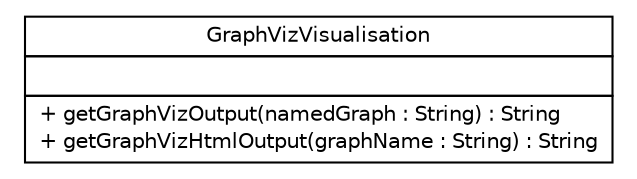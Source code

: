 #!/usr/local/bin/dot
#
# Class diagram 
# Generated by UMLGraph version R5_6_6-6-g3bdff0 (http://www.umlgraph.org/)
#

digraph G {
	edge [fontname="Helvetica",fontsize=10,labelfontname="Helvetica",labelfontsize=10];
	node [fontname="Helvetica",fontsize=10,shape=plaintext];
	nodesep=0.25;
	ranksep=0.5;
	// de.tud.plt.r43ples.visualisation.GraphVizVisualisation
	c53 [label=<<table title="de.tud.plt.r43ples.visualisation.GraphVizVisualisation" border="0" cellborder="1" cellspacing="0" cellpadding="2" port="p" href="./GraphVizVisualisation.html">
		<tr><td><table border="0" cellspacing="0" cellpadding="1">
<tr><td align="center" balign="center"> GraphVizVisualisation </td></tr>
		</table></td></tr>
		<tr><td><table border="0" cellspacing="0" cellpadding="1">
<tr><td align="left" balign="left">  </td></tr>
		</table></td></tr>
		<tr><td><table border="0" cellspacing="0" cellpadding="1">
<tr><td align="left" balign="left"> + getGraphVizOutput(namedGraph : String) : String </td></tr>
<tr><td align="left" balign="left"> + getGraphVizHtmlOutput(graphName : String) : String </td></tr>
		</table></td></tr>
		</table>>, URL="./GraphVizVisualisation.html", fontname="Helvetica", fontcolor="black", fontsize=10.0];
}

